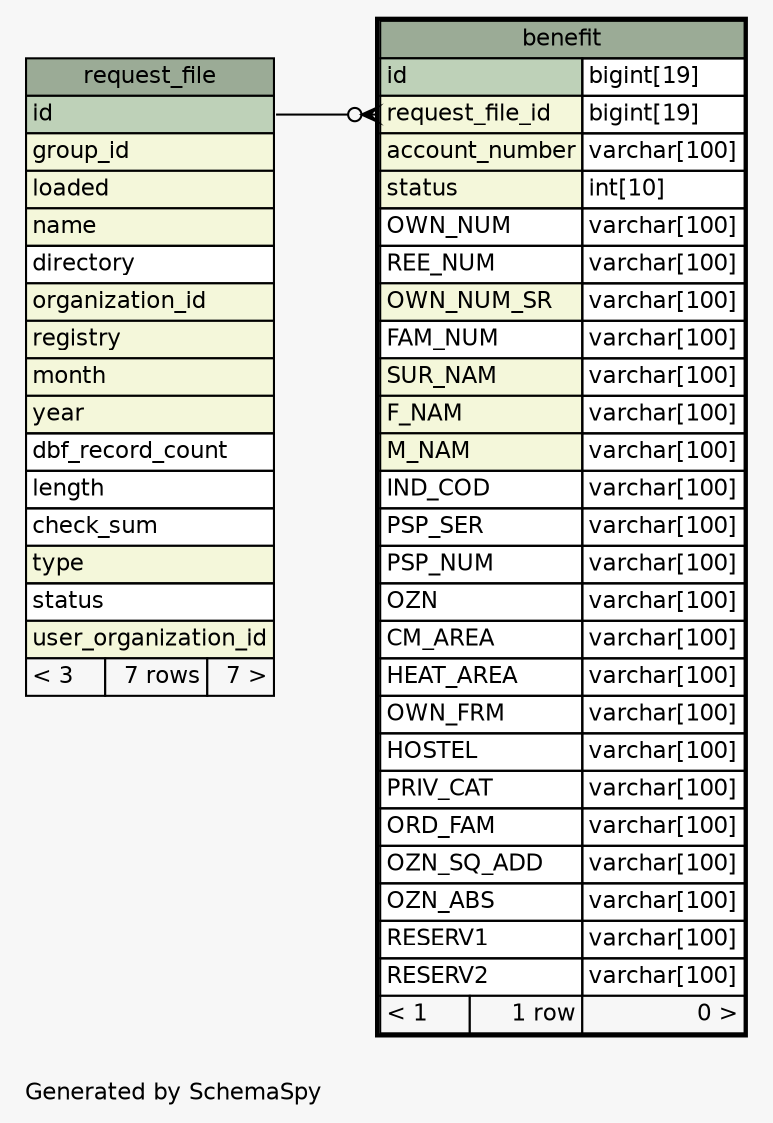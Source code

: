 // dot 2.28.0 on Windows 7 6.1
// SchemaSpy rev 590
digraph "oneDegreeRelationshipsDiagram" {
  graph [
    rankdir="RL"
    bgcolor="#f7f7f7"
    label="\nGenerated by SchemaSpy"
    labeljust="l"
    nodesep="0.18"
    ranksep="0.46"
    fontname="Helvetica"
    fontsize="11"
  ];
  node [
    fontname="Helvetica"
    fontsize="11"
    shape="plaintext"
  ];
  edge [
    arrowsize="0.8"
  ];
  "benefit":"request_file_id":w -> "request_file":"id":e [arrowhead=none dir=back arrowtail=crowodot];
  "benefit" [
    label=<
    <TABLE BORDER="2" CELLBORDER="1" CELLSPACING="0" BGCOLOR="#ffffff">
      <TR><TD COLSPAN="3" BGCOLOR="#9bab96" ALIGN="CENTER">benefit</TD></TR>
      <TR><TD PORT="id" COLSPAN="2" BGCOLOR="#bed1b8" ALIGN="LEFT">id</TD><TD PORT="id.type" ALIGN="LEFT">bigint[19]</TD></TR>
      <TR><TD PORT="request_file_id" COLSPAN="2" BGCOLOR="#f4f7da" ALIGN="LEFT">request_file_id</TD><TD PORT="request_file_id.type" ALIGN="LEFT">bigint[19]</TD></TR>
      <TR><TD PORT="account_number" COLSPAN="2" BGCOLOR="#f4f7da" ALIGN="LEFT">account_number</TD><TD PORT="account_number.type" ALIGN="LEFT">varchar[100]</TD></TR>
      <TR><TD PORT="status" COLSPAN="2" BGCOLOR="#f4f7da" ALIGN="LEFT">status</TD><TD PORT="status.type" ALIGN="LEFT">int[10]</TD></TR>
      <TR><TD PORT="OWN_NUM" COLSPAN="2" ALIGN="LEFT">OWN_NUM</TD><TD PORT="OWN_NUM.type" ALIGN="LEFT">varchar[100]</TD></TR>
      <TR><TD PORT="REE_NUM" COLSPAN="2" ALIGN="LEFT">REE_NUM</TD><TD PORT="REE_NUM.type" ALIGN="LEFT">varchar[100]</TD></TR>
      <TR><TD PORT="OWN_NUM_SR" COLSPAN="2" BGCOLOR="#f4f7da" ALIGN="LEFT">OWN_NUM_SR</TD><TD PORT="OWN_NUM_SR.type" ALIGN="LEFT">varchar[100]</TD></TR>
      <TR><TD PORT="FAM_NUM" COLSPAN="2" ALIGN="LEFT">FAM_NUM</TD><TD PORT="FAM_NUM.type" ALIGN="LEFT">varchar[100]</TD></TR>
      <TR><TD PORT="SUR_NAM" COLSPAN="2" BGCOLOR="#f4f7da" ALIGN="LEFT">SUR_NAM</TD><TD PORT="SUR_NAM.type" ALIGN="LEFT">varchar[100]</TD></TR>
      <TR><TD PORT="F_NAM" COLSPAN="2" BGCOLOR="#f4f7da" ALIGN="LEFT">F_NAM</TD><TD PORT="F_NAM.type" ALIGN="LEFT">varchar[100]</TD></TR>
      <TR><TD PORT="M_NAM" COLSPAN="2" BGCOLOR="#f4f7da" ALIGN="LEFT">M_NAM</TD><TD PORT="M_NAM.type" ALIGN="LEFT">varchar[100]</TD></TR>
      <TR><TD PORT="IND_COD" COLSPAN="2" ALIGN="LEFT">IND_COD</TD><TD PORT="IND_COD.type" ALIGN="LEFT">varchar[100]</TD></TR>
      <TR><TD PORT="PSP_SER" COLSPAN="2" ALIGN="LEFT">PSP_SER</TD><TD PORT="PSP_SER.type" ALIGN="LEFT">varchar[100]</TD></TR>
      <TR><TD PORT="PSP_NUM" COLSPAN="2" ALIGN="LEFT">PSP_NUM</TD><TD PORT="PSP_NUM.type" ALIGN="LEFT">varchar[100]</TD></TR>
      <TR><TD PORT="OZN" COLSPAN="2" ALIGN="LEFT">OZN</TD><TD PORT="OZN.type" ALIGN="LEFT">varchar[100]</TD></TR>
      <TR><TD PORT="CM_AREA" COLSPAN="2" ALIGN="LEFT">CM_AREA</TD><TD PORT="CM_AREA.type" ALIGN="LEFT">varchar[100]</TD></TR>
      <TR><TD PORT="HEAT_AREA" COLSPAN="2" ALIGN="LEFT">HEAT_AREA</TD><TD PORT="HEAT_AREA.type" ALIGN="LEFT">varchar[100]</TD></TR>
      <TR><TD PORT="OWN_FRM" COLSPAN="2" ALIGN="LEFT">OWN_FRM</TD><TD PORT="OWN_FRM.type" ALIGN="LEFT">varchar[100]</TD></TR>
      <TR><TD PORT="HOSTEL" COLSPAN="2" ALIGN="LEFT">HOSTEL</TD><TD PORT="HOSTEL.type" ALIGN="LEFT">varchar[100]</TD></TR>
      <TR><TD PORT="PRIV_CAT" COLSPAN="2" ALIGN="LEFT">PRIV_CAT</TD><TD PORT="PRIV_CAT.type" ALIGN="LEFT">varchar[100]</TD></TR>
      <TR><TD PORT="ORD_FAM" COLSPAN="2" ALIGN="LEFT">ORD_FAM</TD><TD PORT="ORD_FAM.type" ALIGN="LEFT">varchar[100]</TD></TR>
      <TR><TD PORT="OZN_SQ_ADD" COLSPAN="2" ALIGN="LEFT">OZN_SQ_ADD</TD><TD PORT="OZN_SQ_ADD.type" ALIGN="LEFT">varchar[100]</TD></TR>
      <TR><TD PORT="OZN_ABS" COLSPAN="2" ALIGN="LEFT">OZN_ABS</TD><TD PORT="OZN_ABS.type" ALIGN="LEFT">varchar[100]</TD></TR>
      <TR><TD PORT="RESERV1" COLSPAN="2" ALIGN="LEFT">RESERV1</TD><TD PORT="RESERV1.type" ALIGN="LEFT">varchar[100]</TD></TR>
      <TR><TD PORT="RESERV2" COLSPAN="2" ALIGN="LEFT">RESERV2</TD><TD PORT="RESERV2.type" ALIGN="LEFT">varchar[100]</TD></TR>
      <TR><TD ALIGN="LEFT" BGCOLOR="#f7f7f7">&lt; 1</TD><TD ALIGN="RIGHT" BGCOLOR="#f7f7f7">1 row</TD><TD ALIGN="RIGHT" BGCOLOR="#f7f7f7">0 &gt;</TD></TR>
    </TABLE>>
    URL="benefit.html"
    tooltip="benefit"
  ];
  "request_file" [
    label=<
    <TABLE BORDER="0" CELLBORDER="1" CELLSPACING="0" BGCOLOR="#ffffff">
      <TR><TD COLSPAN="3" BGCOLOR="#9bab96" ALIGN="CENTER">request_file</TD></TR>
      <TR><TD PORT="id" COLSPAN="3" BGCOLOR="#bed1b8" ALIGN="LEFT">id</TD></TR>
      <TR><TD PORT="group_id" COLSPAN="3" BGCOLOR="#f4f7da" ALIGN="LEFT">group_id</TD></TR>
      <TR><TD PORT="loaded" COLSPAN="3" BGCOLOR="#f4f7da" ALIGN="LEFT">loaded</TD></TR>
      <TR><TD PORT="name" COLSPAN="3" BGCOLOR="#f4f7da" ALIGN="LEFT">name</TD></TR>
      <TR><TD PORT="directory" COLSPAN="3" ALIGN="LEFT">directory</TD></TR>
      <TR><TD PORT="organization_id" COLSPAN="3" BGCOLOR="#f4f7da" ALIGN="LEFT">organization_id</TD></TR>
      <TR><TD PORT="registry" COLSPAN="3" BGCOLOR="#f4f7da" ALIGN="LEFT">registry</TD></TR>
      <TR><TD PORT="month" COLSPAN="3" BGCOLOR="#f4f7da" ALIGN="LEFT">month</TD></TR>
      <TR><TD PORT="year" COLSPAN="3" BGCOLOR="#f4f7da" ALIGN="LEFT">year</TD></TR>
      <TR><TD PORT="dbf_record_count" COLSPAN="3" ALIGN="LEFT">dbf_record_count</TD></TR>
      <TR><TD PORT="length" COLSPAN="3" ALIGN="LEFT">length</TD></TR>
      <TR><TD PORT="check_sum" COLSPAN="3" ALIGN="LEFT">check_sum</TD></TR>
      <TR><TD PORT="type" COLSPAN="3" BGCOLOR="#f4f7da" ALIGN="LEFT">type</TD></TR>
      <TR><TD PORT="status" COLSPAN="3" ALIGN="LEFT">status</TD></TR>
      <TR><TD PORT="user_organization_id" COLSPAN="3" BGCOLOR="#f4f7da" ALIGN="LEFT">user_organization_id</TD></TR>
      <TR><TD ALIGN="LEFT" BGCOLOR="#f7f7f7">&lt; 3</TD><TD ALIGN="RIGHT" BGCOLOR="#f7f7f7">7 rows</TD><TD ALIGN="RIGHT" BGCOLOR="#f7f7f7">7 &gt;</TD></TR>
    </TABLE>>
    URL="request_file.html"
    tooltip="request_file"
  ];
}
